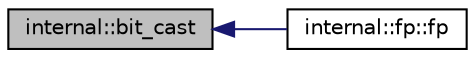 digraph "internal::bit_cast"
{
  edge [fontname="Helvetica",fontsize="10",labelfontname="Helvetica",labelfontsize="10"];
  node [fontname="Helvetica",fontsize="10",shape=record];
  rankdir="LR";
  Node1 [label="internal::bit_cast",height=0.2,width=0.4,color="black", fillcolor="grey75", style="filled" fontcolor="black"];
  Node1 -> Node2 [dir="back",color="midnightblue",fontsize="10",style="solid",fontname="Helvetica"];
  Node2 [label="internal::fp::fp",height=0.2,width=0.4,color="black", fillcolor="white", style="filled",URL="$classinternal_1_1fp.html#a8829f486ec892cdd08e1f856facb5f9b"];
}
